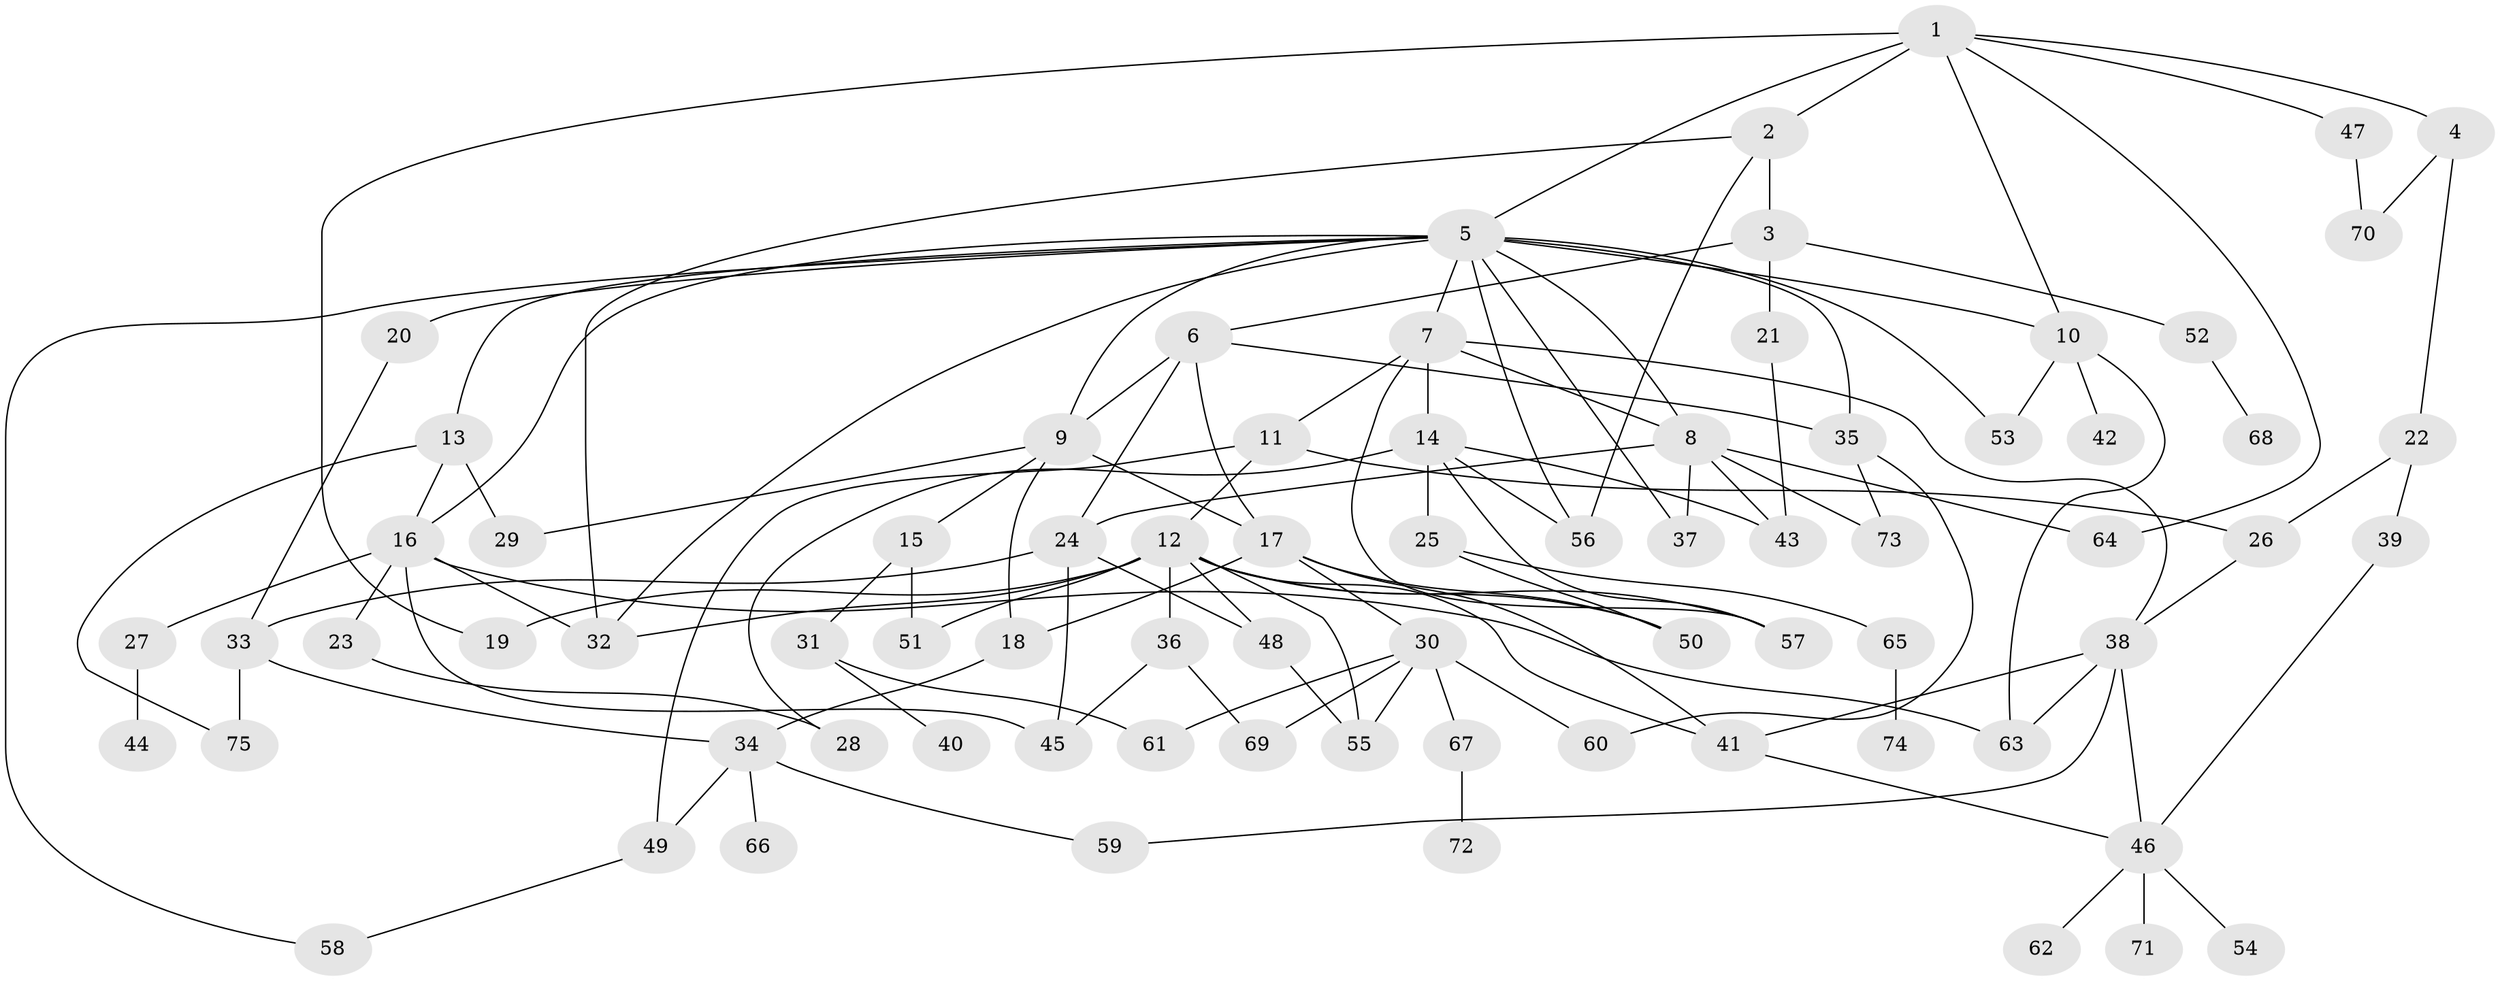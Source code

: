 // original degree distribution, {9: 0.008064516129032258, 3: 0.25, 4: 0.12903225806451613, 8: 0.008064516129032258, 5: 0.08064516129032258, 2: 0.29838709677419356, 6: 0.03225806451612903, 7: 0.016129032258064516, 1: 0.1774193548387097}
// Generated by graph-tools (version 1.1) at 2025/49/03/04/25 22:49:15]
// undirected, 75 vertices, 124 edges
graph export_dot {
  node [color=gray90,style=filled];
  1;
  2;
  3;
  4;
  5;
  6;
  7;
  8;
  9;
  10;
  11;
  12;
  13;
  14;
  15;
  16;
  17;
  18;
  19;
  20;
  21;
  22;
  23;
  24;
  25;
  26;
  27;
  28;
  29;
  30;
  31;
  32;
  33;
  34;
  35;
  36;
  37;
  38;
  39;
  40;
  41;
  42;
  43;
  44;
  45;
  46;
  47;
  48;
  49;
  50;
  51;
  52;
  53;
  54;
  55;
  56;
  57;
  58;
  59;
  60;
  61;
  62;
  63;
  64;
  65;
  66;
  67;
  68;
  69;
  70;
  71;
  72;
  73;
  74;
  75;
  1 -- 2 [weight=2.0];
  1 -- 4 [weight=1.0];
  1 -- 5 [weight=1.0];
  1 -- 10 [weight=1.0];
  1 -- 19 [weight=1.0];
  1 -- 47 [weight=1.0];
  1 -- 64 [weight=1.0];
  2 -- 3 [weight=1.0];
  2 -- 32 [weight=1.0];
  2 -- 56 [weight=1.0];
  3 -- 6 [weight=1.0];
  3 -- 21 [weight=1.0];
  3 -- 52 [weight=1.0];
  4 -- 22 [weight=1.0];
  4 -- 70 [weight=1.0];
  5 -- 7 [weight=1.0];
  5 -- 8 [weight=1.0];
  5 -- 9 [weight=1.0];
  5 -- 10 [weight=1.0];
  5 -- 13 [weight=1.0];
  5 -- 16 [weight=1.0];
  5 -- 20 [weight=1.0];
  5 -- 32 [weight=1.0];
  5 -- 35 [weight=1.0];
  5 -- 37 [weight=1.0];
  5 -- 53 [weight=1.0];
  5 -- 56 [weight=1.0];
  5 -- 58 [weight=1.0];
  6 -- 9 [weight=1.0];
  6 -- 17 [weight=1.0];
  6 -- 24 [weight=1.0];
  6 -- 35 [weight=1.0];
  7 -- 8 [weight=1.0];
  7 -- 11 [weight=1.0];
  7 -- 14 [weight=1.0];
  7 -- 38 [weight=1.0];
  7 -- 57 [weight=1.0];
  8 -- 24 [weight=1.0];
  8 -- 37 [weight=1.0];
  8 -- 43 [weight=1.0];
  8 -- 64 [weight=1.0];
  8 -- 73 [weight=1.0];
  9 -- 15 [weight=1.0];
  9 -- 17 [weight=2.0];
  9 -- 18 [weight=1.0];
  9 -- 29 [weight=1.0];
  10 -- 42 [weight=2.0];
  10 -- 53 [weight=1.0];
  10 -- 63 [weight=1.0];
  11 -- 12 [weight=1.0];
  11 -- 26 [weight=1.0];
  11 -- 49 [weight=1.0];
  12 -- 19 [weight=1.0];
  12 -- 32 [weight=1.0];
  12 -- 36 [weight=2.0];
  12 -- 41 [weight=1.0];
  12 -- 48 [weight=1.0];
  12 -- 50 [weight=1.0];
  12 -- 51 [weight=2.0];
  12 -- 55 [weight=1.0];
  12 -- 57 [weight=1.0];
  13 -- 16 [weight=1.0];
  13 -- 29 [weight=1.0];
  13 -- 75 [weight=1.0];
  14 -- 25 [weight=1.0];
  14 -- 28 [weight=1.0];
  14 -- 43 [weight=1.0];
  14 -- 56 [weight=1.0];
  14 -- 57 [weight=1.0];
  15 -- 31 [weight=1.0];
  15 -- 51 [weight=1.0];
  16 -- 23 [weight=1.0];
  16 -- 27 [weight=1.0];
  16 -- 32 [weight=1.0];
  16 -- 45 [weight=1.0];
  16 -- 63 [weight=1.0];
  17 -- 18 [weight=1.0];
  17 -- 30 [weight=1.0];
  17 -- 41 [weight=1.0];
  17 -- 50 [weight=1.0];
  18 -- 34 [weight=1.0];
  20 -- 33 [weight=1.0];
  21 -- 43 [weight=1.0];
  22 -- 26 [weight=1.0];
  22 -- 39 [weight=1.0];
  23 -- 28 [weight=1.0];
  24 -- 33 [weight=1.0];
  24 -- 45 [weight=1.0];
  24 -- 48 [weight=1.0];
  25 -- 50 [weight=1.0];
  25 -- 65 [weight=1.0];
  26 -- 38 [weight=1.0];
  27 -- 44 [weight=1.0];
  30 -- 55 [weight=1.0];
  30 -- 60 [weight=1.0];
  30 -- 61 [weight=1.0];
  30 -- 67 [weight=1.0];
  30 -- 69 [weight=1.0];
  31 -- 40 [weight=1.0];
  31 -- 61 [weight=1.0];
  33 -- 34 [weight=1.0];
  33 -- 75 [weight=1.0];
  34 -- 49 [weight=1.0];
  34 -- 59 [weight=1.0];
  34 -- 66 [weight=1.0];
  35 -- 60 [weight=1.0];
  35 -- 73 [weight=1.0];
  36 -- 45 [weight=1.0];
  36 -- 69 [weight=1.0];
  38 -- 41 [weight=1.0];
  38 -- 46 [weight=1.0];
  38 -- 59 [weight=1.0];
  38 -- 63 [weight=1.0];
  39 -- 46 [weight=1.0];
  41 -- 46 [weight=1.0];
  46 -- 54 [weight=1.0];
  46 -- 62 [weight=1.0];
  46 -- 71 [weight=1.0];
  47 -- 70 [weight=1.0];
  48 -- 55 [weight=1.0];
  49 -- 58 [weight=1.0];
  52 -- 68 [weight=1.0];
  65 -- 74 [weight=1.0];
  67 -- 72 [weight=1.0];
}
